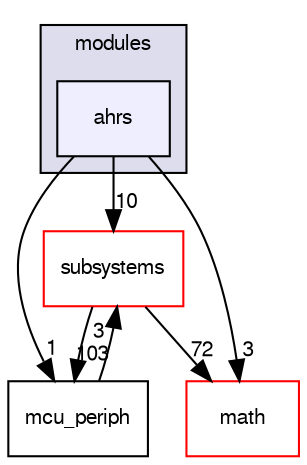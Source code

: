 digraph "sw/airborne/modules/ahrs" {
  compound=true
  node [ fontsize="10", fontname="FreeSans"];
  edge [ labelfontsize="10", labelfontname="FreeSans"];
  subgraph clusterdir_c2abcdd6ccb39c3582929c0e3f5651c2 {
    graph [ bgcolor="#ddddee", pencolor="black", label="modules" fontname="FreeSans", fontsize="10", URL="dir_c2abcdd6ccb39c3582929c0e3f5651c2.html"]
  dir_4a55dba757caadfd5d6f3db96533e71b [shape=box, label="ahrs", style="filled", fillcolor="#eeeeff", pencolor="black", URL="dir_4a55dba757caadfd5d6f3db96533e71b.html"];
  }
  dir_12d6ec7aac5a4a9b8cee17e35022d7c7 [shape=box label="subsystems" fillcolor="white" style="filled" color="red" URL="dir_12d6ec7aac5a4a9b8cee17e35022d7c7.html"];
  dir_1ca43f6a116d741d80fb1d0555a2b198 [shape=box label="mcu_periph" URL="dir_1ca43f6a116d741d80fb1d0555a2b198.html"];
  dir_29343b6f5fcd4b75a5dfbb985ff56864 [shape=box label="math" fillcolor="white" style="filled" color="red" URL="dir_29343b6f5fcd4b75a5dfbb985ff56864.html"];
  dir_12d6ec7aac5a4a9b8cee17e35022d7c7->dir_1ca43f6a116d741d80fb1d0555a2b198 [headlabel="103", labeldistance=1.5 headhref="dir_000051_000120.html"];
  dir_12d6ec7aac5a4a9b8cee17e35022d7c7->dir_29343b6f5fcd4b75a5dfbb985ff56864 [headlabel="72", labeldistance=1.5 headhref="dir_000051_000118.html"];
  dir_4a55dba757caadfd5d6f3db96533e71b->dir_12d6ec7aac5a4a9b8cee17e35022d7c7 [headlabel="10", labeldistance=1.5 headhref="dir_000125_000051.html"];
  dir_4a55dba757caadfd5d6f3db96533e71b->dir_1ca43f6a116d741d80fb1d0555a2b198 [headlabel="1", labeldistance=1.5 headhref="dir_000125_000120.html"];
  dir_4a55dba757caadfd5d6f3db96533e71b->dir_29343b6f5fcd4b75a5dfbb985ff56864 [headlabel="3", labeldistance=1.5 headhref="dir_000125_000118.html"];
  dir_1ca43f6a116d741d80fb1d0555a2b198->dir_12d6ec7aac5a4a9b8cee17e35022d7c7 [headlabel="3", labeldistance=1.5 headhref="dir_000120_000051.html"];
}
